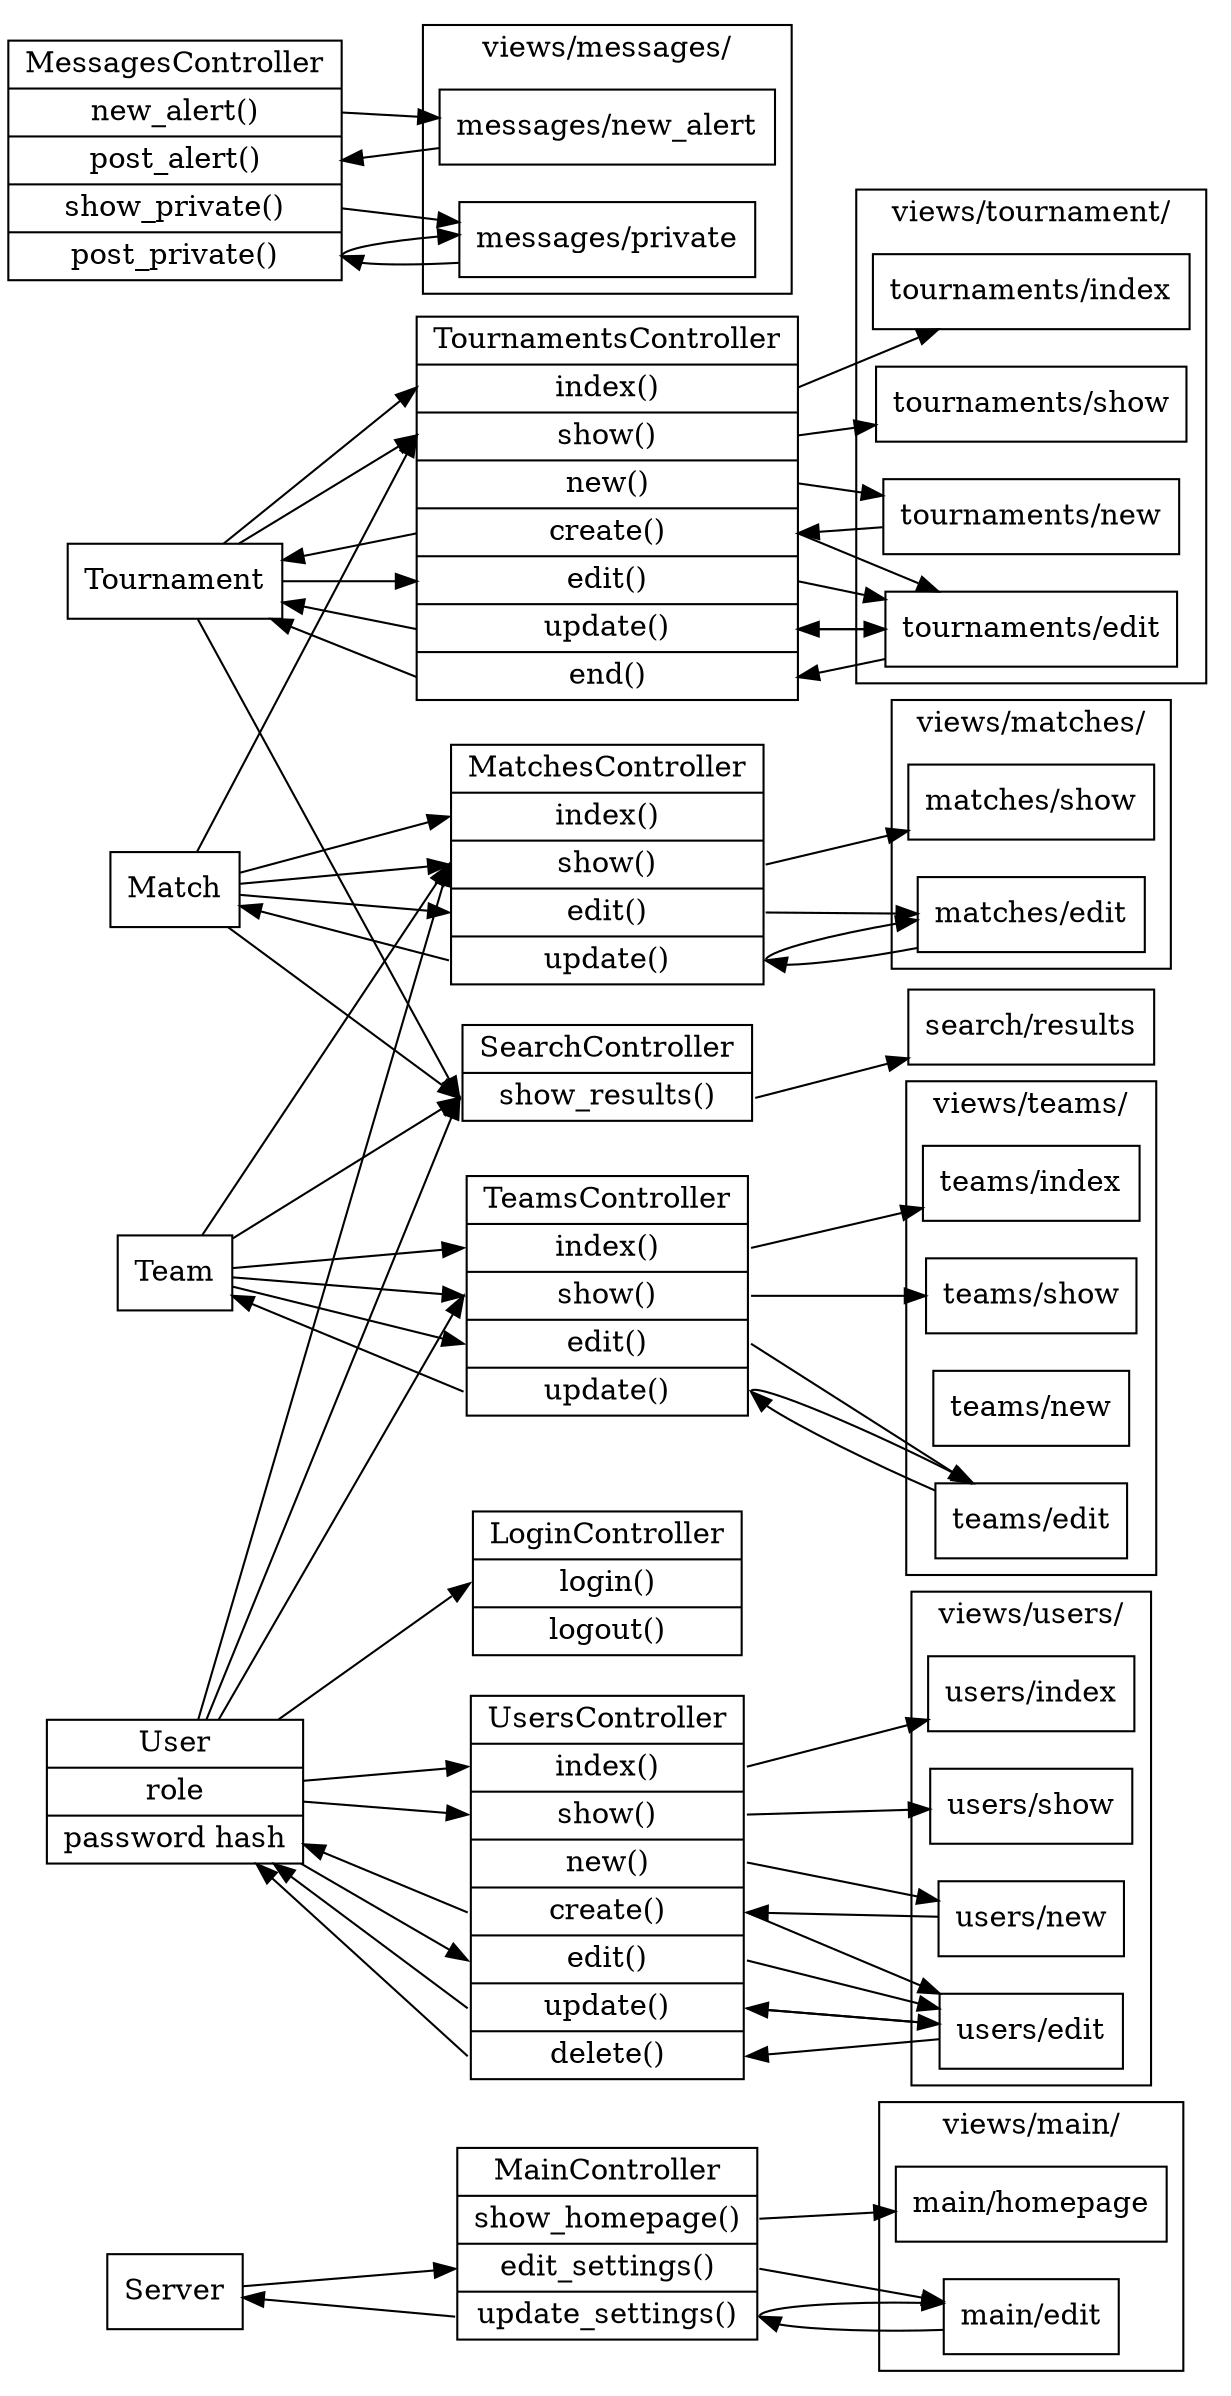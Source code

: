 digraph systemModel {
	rankdir="LR";
	splines="line";

	subgraph _clusterModels {
		label="Models"
		node[shape="record"];

		//BaseModel[label="<main> ActiveRecord::Base (abstract)"]

		Server[label="<main> Server"];
		Tournament[label="<main> Tournament"];
		Match[label="<main> Match"];
		Team[label="<main> Team"];
		User[label="<main> User | <attr_role> role | <attr_pw> password hash"];
	}

	subgraph _clusterViews {
		label="views/";
		node[shape="rectangle"]

		/*
		layouts_application[label="layouts/application (abstract)"]
		subgraph clusterViewsCommon {
			label="views/common/";
			common_permission_denied[label="common/permission_denied"];
			common_invalid[label="common/invalid"];
		}
		*/
		subgraph clusterViewsMain {
			label="views/main/";
			main_homepage[label="main/homepage"];
			main_edit[label="main/edit"];
		}
		search_results[label="search/results"];
		subgraph clusterViewsMessages {
			label="views/messages/";
			messages_new_alert[label="messages/new_alert"];
			messages_private[label="messages/private"];
		}
		subgraph clusterViewsTournament {
			label="views/tournament/";
			tournaments_index[label="tournaments/index"];
			tournaments_show[label="tournaments/show"];
			tournaments_new[label="tournaments/new"];
			tournaments_edit[label="tournaments/edit"];
		}
		subgraph clusterViewsMatches {
			label="views/matches/";
			matches_show[label="matches/show"];
			matches_edit[label="matches/edit"];
		}
		subgraph clusterViewsTeams {
			label="views/teams/";
			teams_index[label="teams/index"];
			teams_show[label="teams/show"];
			teams_new[label="teams/new"];
			teams_edit[label="teams/edit"];
		}
		subgraph clusterViewsUsers {
			label="views/users/";
			users_index[label="users/index"];
			users_new[label="users/new"];
			users_show[label="users/show"];
			users_edit[label="users/edit"];
		}
	}

	subgraph _clusterControllers {
		label="Controllers";
		node[shape="record"];

		//ApplicationController[label="<main> ApplicationController (abstract)"];

		MainController[label="<main> MainController | <index> show_homepage() | <edit> edit_settings() | <update> update_settings()"];
		LoginController[label="<main> LoginController | <login> login() | <logout> logout()"];
		SearchController[label="<main> SearchController | <show_results> show_results()"];
		MessagesController[label="<main> MessagesController | <new_alert> new_alert() | <post_alert> post_alert() | <show_private> show_private() | <post_private> post_private()"];
		TournamentsController[label="<main> TournamentsController | <index> index() | <show> show() | <new> new() | <create> create() | <edit> edit() | <update> update() | <end> end()"];
		MatchesController[label="<main> MatchesController | <index> index() | <show> show() | <edit> edit() | <update> update()"];
		TeamsController[label="<main> TeamsController | <index> index() | <show> show() | <edit> edit() | <update> update()"]
		UsersController[label="<main> UsersController | <index> index() | <show> show() | <new> new() | <create> create() | <edit> edit() | <update> update() | <delete> delete()"]
	}

	/*
	subgraph inheritance {
		# Kludge: Have a arrow going both ways, but one invisible, so
		# that it doesn't try to force a position

		# models

		Server:main -> BaseModel[arrowhead=onormal];
		BaseModel -> Server:main[style=invis];

		Tournament:main -> BaseModel[arrowhead=onormal];
		BaseModel -> Tournament:main[style=invis];

		Match:main -> BaseModel[arrowhead=onormal];
		BaseModel -> Match:main[style=invis];

		Team:main -> BaseModel[arrowhead=onormal];
		BaseModel -> Team:main[style=invis];

		User:main -> BaseModel[arrowhead=onormal];
		BaseModel -> User:main[style=invis];

		# views

		common_permission_denied -> layouts_application[arrowhead=onormal];
		layouts_application -> common_permission_denied[style=invis];

		common_invalid -> layouts_application[arrowhead=onormal];
		layouts_application -> common_invalid[style=invis];

		main_homepage -> layouts_application[arrowhead=onormal];
		layouts_application -> main_homepage[style=invis];

		main_edit -> layouts_application[arrowhead=onormal];
		layouts_application -> main_edit[style=invis];

		messages_new_alert -> layouts_application[arrowhead=onormal];
		layouts_application -> messages_new_alert[style=invis];

		messages_private -> layouts_application[arrowhead=onormal];
		layouts_application -> messages_private[style=invis];

		tournaments_index -> layouts_application[arrowhead=onormal];
		layouts_application -> tournaments_index[style=invis];

		tournaments_show -> layouts_application[arrowhead=onormal];
		layouts_application -> tournaments_show[style=invis];

		tournaments_new -> layouts_application[arrowhead=onormal];
		layouts_application -> tournaments_new[style=invis];

		tournaments_edit -> layouts_application[arrowhead=onormal];
		layouts_application -> tournaments_edit[style=invis];

		matches_show -> layouts_application[arrowhead=onormal];
		layouts_application -> matches_show[style=invis];

		matches_edit -> layouts_application[arrowhead=onormal];
		layouts_application -> matches_edit[style=invis];

		teams_index -> layouts_application[arrowhead=onormal];
		layouts_application -> teams_index[style=invis];

		teams_show -> layouts_application[arrowhead=onormal];
		layouts_application -> teams_show[style=invis];

		teams_new -> layouts_application[arrowhead=onormal];
		layouts_application -> teams_new[style=invis];

		teams_edit -> layouts_application[arrowhead=onormal];
		layouts_application -> teams_edit[style=invis];

		users_index -> layouts_application[arrowhead=onormal];
		layouts_application -> users_index[style=invis];

		users_new -> layouts_application[arrowhead=onormal];
		layouts_application -> users_new[style=invis];

		users_show -> layouts_application[arrowhead=onormal];
		layouts_application -> users_show[style=invis];

		users_edit -> layouts_application[arrowhead=onormal];
		layouts_application -> users_edit[style=invis];

		# controllers

		MainController:main -> ApplicationController[arrowhead="onormal"];
		ApplicationController -> MainController:main[style=invis];

		TournamentsController:main -> ApplicationController[arrowhead="onormal"];
		ApplicationController -> TournamentsController:main[style=invis];

		MessagesController:main -> ApplicationController[arrowhead="onormal"];
		ApplicationController -> MessagesController:main[style=invis];

		LoginController:main -> ApplicationController[arrowhead="onormal"];
		ApplicationController -> LoginController:main[style=invis];

		SearchController:main -> ApplicationController[arrowhead="onormal"];
		ApplicationController -> SearchController:main[style=invis];

		UsersController:main -> ApplicationController[arrowhead="onormal"];
		ApplicationController -> UsersController:main[style=invis];

		MatchesController:main -> ApplicationController[arrowhead="onormal"];
		ApplicationController -> MatchesController:main[style=invis];
	}
	*/

	###################################################################
	# controller/view relations
	###################################################################
	MainController:index -> main_homepage;
	MainController:edit -> main_edit -> MainController:update -> main_edit;

	#LoginController:login -> common_permission_denied;
	#LoginController:logout -> common_invalid;

	SearchController:show_results -> search_results;

	MessagesController:new_alert -> messages_new_alert -> MessagesController:post_alert;
	MessagesController:show_private -> messages_private -> MessagesController:post_private -> messages_private;

	TournamentsController:index -> tournaments_index;
	TournamentsController:show -> tournaments_show;
	TournamentsController:new -> tournaments_new -> TournamentsController:create -> tournaments_edit -> TournamentsController:end;
	TournamentsController:edit -> tournaments_edit -> TournamentsController:update -> tournaments_edit;

	MatchesController:show -> matches_show;
	MatchesController:edit -> matches_edit -> MatchesController:update -> matches_edit;

	TeamsController:index -> teams_index;
	TeamsController:show -> teams_show;
	TeamsController:edit -> teams_edit -> TeamsController:update -> teams_edit;

	UsersController:index -> users_index;
	UsersController:show -> users_show;
	UsersController:new -> users_new -> UsersController:create -> users_edit -> UsersController:delete;
	UsersController:edit -> users_edit -> UsersController:update -> users_edit;

	###################################################################
	# controller/model relations
	###################################################################
	Server -> MainController:edit;
	MainController:update -> Server;

	User -> LoginController:login;

	Tournament -> SearchController:show_results;
	Match -> SearchController:show_results;
	Team -> SearchController:show_results;
	User -> SearchController:show_results;

	Tournament -> TournamentsController:index;
	Tournament -> TournamentsController:show;
	Match -> TournamentsController:show;
	Tournament -> TournamentsController:edit;
	TournamentsController:create -> Tournament;
	TournamentsController:update -> Tournament;
	TournamentsController:end -> Tournament;

	Match -> MatchesController:index;
	Match -> MatchesController:show;
	Team -> MatchesController:show;
	User -> MatchesController:show;
	Match -> MatchesController:edit;
	MatchesController:update -> Match;

	Team -> TeamsController:index;
	Team -> TeamsController:show;
	User -> TeamsController:show;
	Team -> TeamsController:edit;
	TeamsController:update -> Team;

	User -> UsersController:index;
	User -> UsersController:show;
	User -> UsersController:edit;
	UsersController:create -> User;
	UsersController:update -> User;
	UsersController:delete -> User;
}
